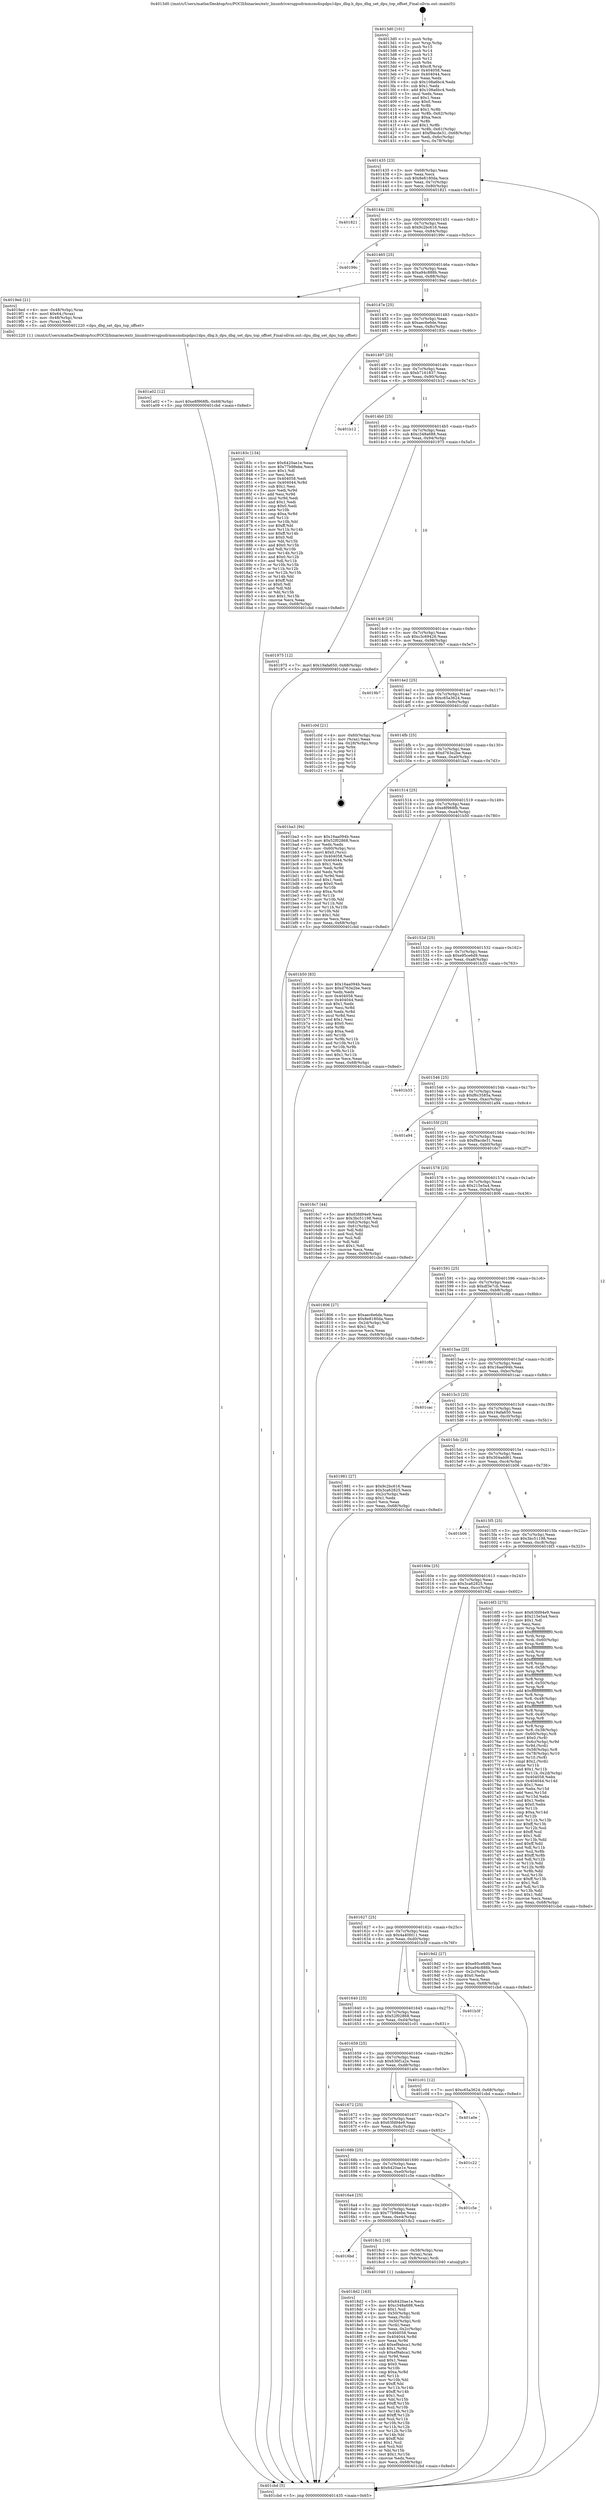 digraph "0x4013d0" {
  label = "0x4013d0 (/mnt/c/Users/mathe/Desktop/tcc/POCII/binaries/extr_linuxdriversgpudrmmsmdispdpu1dpu_dbg.h_dpu_dbg_set_dpu_top_offset_Final-ollvm.out::main(0))"
  labelloc = "t"
  node[shape=record]

  Entry [label="",width=0.3,height=0.3,shape=circle,fillcolor=black,style=filled]
  "0x401435" [label="{
     0x401435 [23]\l
     | [instrs]\l
     &nbsp;&nbsp;0x401435 \<+3\>: mov -0x68(%rbp),%eax\l
     &nbsp;&nbsp;0x401438 \<+2\>: mov %eax,%ecx\l
     &nbsp;&nbsp;0x40143a \<+6\>: sub $0x8e8180da,%ecx\l
     &nbsp;&nbsp;0x401440 \<+3\>: mov %eax,-0x7c(%rbp)\l
     &nbsp;&nbsp;0x401443 \<+3\>: mov %ecx,-0x80(%rbp)\l
     &nbsp;&nbsp;0x401446 \<+6\>: je 0000000000401821 \<main+0x451\>\l
  }"]
  "0x401821" [label="{
     0x401821\l
  }", style=dashed]
  "0x40144c" [label="{
     0x40144c [25]\l
     | [instrs]\l
     &nbsp;&nbsp;0x40144c \<+5\>: jmp 0000000000401451 \<main+0x81\>\l
     &nbsp;&nbsp;0x401451 \<+3\>: mov -0x7c(%rbp),%eax\l
     &nbsp;&nbsp;0x401454 \<+5\>: sub $0x9c2bc616,%eax\l
     &nbsp;&nbsp;0x401459 \<+6\>: mov %eax,-0x84(%rbp)\l
     &nbsp;&nbsp;0x40145f \<+6\>: je 000000000040199c \<main+0x5cc\>\l
  }"]
  Exit [label="",width=0.3,height=0.3,shape=circle,fillcolor=black,style=filled,peripheries=2]
  "0x40199c" [label="{
     0x40199c\l
  }", style=dashed]
  "0x401465" [label="{
     0x401465 [25]\l
     | [instrs]\l
     &nbsp;&nbsp;0x401465 \<+5\>: jmp 000000000040146a \<main+0x9a\>\l
     &nbsp;&nbsp;0x40146a \<+3\>: mov -0x7c(%rbp),%eax\l
     &nbsp;&nbsp;0x40146d \<+5\>: sub $0xa94c888b,%eax\l
     &nbsp;&nbsp;0x401472 \<+6\>: mov %eax,-0x88(%rbp)\l
     &nbsp;&nbsp;0x401478 \<+6\>: je 00000000004019ed \<main+0x61d\>\l
  }"]
  "0x401a02" [label="{
     0x401a02 [12]\l
     | [instrs]\l
     &nbsp;&nbsp;0x401a02 \<+7\>: movl $0xe8f968fb,-0x68(%rbp)\l
     &nbsp;&nbsp;0x401a09 \<+5\>: jmp 0000000000401cbd \<main+0x8ed\>\l
  }"]
  "0x4019ed" [label="{
     0x4019ed [21]\l
     | [instrs]\l
     &nbsp;&nbsp;0x4019ed \<+4\>: mov -0x48(%rbp),%rax\l
     &nbsp;&nbsp;0x4019f1 \<+6\>: movl $0x64,(%rax)\l
     &nbsp;&nbsp;0x4019f7 \<+4\>: mov -0x48(%rbp),%rax\l
     &nbsp;&nbsp;0x4019fb \<+2\>: mov (%rax),%edi\l
     &nbsp;&nbsp;0x4019fd \<+5\>: call 0000000000401220 \<dpu_dbg_set_dpu_top_offset\>\l
     | [calls]\l
     &nbsp;&nbsp;0x401220 \{1\} (/mnt/c/Users/mathe/Desktop/tcc/POCII/binaries/extr_linuxdriversgpudrmmsmdispdpu1dpu_dbg.h_dpu_dbg_set_dpu_top_offset_Final-ollvm.out::dpu_dbg_set_dpu_top_offset)\l
  }"]
  "0x40147e" [label="{
     0x40147e [25]\l
     | [instrs]\l
     &nbsp;&nbsp;0x40147e \<+5\>: jmp 0000000000401483 \<main+0xb3\>\l
     &nbsp;&nbsp;0x401483 \<+3\>: mov -0x7c(%rbp),%eax\l
     &nbsp;&nbsp;0x401486 \<+5\>: sub $0xaec6e6de,%eax\l
     &nbsp;&nbsp;0x40148b \<+6\>: mov %eax,-0x8c(%rbp)\l
     &nbsp;&nbsp;0x401491 \<+6\>: je 000000000040183c \<main+0x46c\>\l
  }"]
  "0x4018d2" [label="{
     0x4018d2 [163]\l
     | [instrs]\l
     &nbsp;&nbsp;0x4018d2 \<+5\>: mov $0x6420ae1e,%ecx\l
     &nbsp;&nbsp;0x4018d7 \<+5\>: mov $0xc348a688,%edx\l
     &nbsp;&nbsp;0x4018dc \<+3\>: mov $0x1,%sil\l
     &nbsp;&nbsp;0x4018df \<+4\>: mov -0x50(%rbp),%rdi\l
     &nbsp;&nbsp;0x4018e3 \<+2\>: mov %eax,(%rdi)\l
     &nbsp;&nbsp;0x4018e5 \<+4\>: mov -0x50(%rbp),%rdi\l
     &nbsp;&nbsp;0x4018e9 \<+2\>: mov (%rdi),%eax\l
     &nbsp;&nbsp;0x4018eb \<+3\>: mov %eax,-0x2c(%rbp)\l
     &nbsp;&nbsp;0x4018ee \<+7\>: mov 0x404058,%eax\l
     &nbsp;&nbsp;0x4018f5 \<+8\>: mov 0x404044,%r8d\l
     &nbsp;&nbsp;0x4018fd \<+3\>: mov %eax,%r9d\l
     &nbsp;&nbsp;0x401900 \<+7\>: add $0xef9abca1,%r9d\l
     &nbsp;&nbsp;0x401907 \<+4\>: sub $0x1,%r9d\l
     &nbsp;&nbsp;0x40190b \<+7\>: sub $0xef9abca1,%r9d\l
     &nbsp;&nbsp;0x401912 \<+4\>: imul %r9d,%eax\l
     &nbsp;&nbsp;0x401916 \<+3\>: and $0x1,%eax\l
     &nbsp;&nbsp;0x401919 \<+3\>: cmp $0x0,%eax\l
     &nbsp;&nbsp;0x40191c \<+4\>: sete %r10b\l
     &nbsp;&nbsp;0x401920 \<+4\>: cmp $0xa,%r8d\l
     &nbsp;&nbsp;0x401924 \<+4\>: setl %r11b\l
     &nbsp;&nbsp;0x401928 \<+3\>: mov %r10b,%bl\l
     &nbsp;&nbsp;0x40192b \<+3\>: xor $0xff,%bl\l
     &nbsp;&nbsp;0x40192e \<+3\>: mov %r11b,%r14b\l
     &nbsp;&nbsp;0x401931 \<+4\>: xor $0xff,%r14b\l
     &nbsp;&nbsp;0x401935 \<+4\>: xor $0x1,%sil\l
     &nbsp;&nbsp;0x401939 \<+3\>: mov %bl,%r15b\l
     &nbsp;&nbsp;0x40193c \<+4\>: and $0xff,%r15b\l
     &nbsp;&nbsp;0x401940 \<+3\>: and %sil,%r10b\l
     &nbsp;&nbsp;0x401943 \<+3\>: mov %r14b,%r12b\l
     &nbsp;&nbsp;0x401946 \<+4\>: and $0xff,%r12b\l
     &nbsp;&nbsp;0x40194a \<+3\>: and %sil,%r11b\l
     &nbsp;&nbsp;0x40194d \<+3\>: or %r10b,%r15b\l
     &nbsp;&nbsp;0x401950 \<+3\>: or %r11b,%r12b\l
     &nbsp;&nbsp;0x401953 \<+3\>: xor %r12b,%r15b\l
     &nbsp;&nbsp;0x401956 \<+3\>: or %r14b,%bl\l
     &nbsp;&nbsp;0x401959 \<+3\>: xor $0xff,%bl\l
     &nbsp;&nbsp;0x40195c \<+4\>: or $0x1,%sil\l
     &nbsp;&nbsp;0x401960 \<+3\>: and %sil,%bl\l
     &nbsp;&nbsp;0x401963 \<+3\>: or %bl,%r15b\l
     &nbsp;&nbsp;0x401966 \<+4\>: test $0x1,%r15b\l
     &nbsp;&nbsp;0x40196a \<+3\>: cmovne %edx,%ecx\l
     &nbsp;&nbsp;0x40196d \<+3\>: mov %ecx,-0x68(%rbp)\l
     &nbsp;&nbsp;0x401970 \<+5\>: jmp 0000000000401cbd \<main+0x8ed\>\l
  }"]
  "0x40183c" [label="{
     0x40183c [134]\l
     | [instrs]\l
     &nbsp;&nbsp;0x40183c \<+5\>: mov $0x6420ae1e,%eax\l
     &nbsp;&nbsp;0x401841 \<+5\>: mov $0x77b98ebe,%ecx\l
     &nbsp;&nbsp;0x401846 \<+2\>: mov $0x1,%dl\l
     &nbsp;&nbsp;0x401848 \<+2\>: xor %esi,%esi\l
     &nbsp;&nbsp;0x40184a \<+7\>: mov 0x404058,%edi\l
     &nbsp;&nbsp;0x401851 \<+8\>: mov 0x404044,%r8d\l
     &nbsp;&nbsp;0x401859 \<+3\>: sub $0x1,%esi\l
     &nbsp;&nbsp;0x40185c \<+3\>: mov %edi,%r9d\l
     &nbsp;&nbsp;0x40185f \<+3\>: add %esi,%r9d\l
     &nbsp;&nbsp;0x401862 \<+4\>: imul %r9d,%edi\l
     &nbsp;&nbsp;0x401866 \<+3\>: and $0x1,%edi\l
     &nbsp;&nbsp;0x401869 \<+3\>: cmp $0x0,%edi\l
     &nbsp;&nbsp;0x40186c \<+4\>: sete %r10b\l
     &nbsp;&nbsp;0x401870 \<+4\>: cmp $0xa,%r8d\l
     &nbsp;&nbsp;0x401874 \<+4\>: setl %r11b\l
     &nbsp;&nbsp;0x401878 \<+3\>: mov %r10b,%bl\l
     &nbsp;&nbsp;0x40187b \<+3\>: xor $0xff,%bl\l
     &nbsp;&nbsp;0x40187e \<+3\>: mov %r11b,%r14b\l
     &nbsp;&nbsp;0x401881 \<+4\>: xor $0xff,%r14b\l
     &nbsp;&nbsp;0x401885 \<+3\>: xor $0x0,%dl\l
     &nbsp;&nbsp;0x401888 \<+3\>: mov %bl,%r15b\l
     &nbsp;&nbsp;0x40188b \<+4\>: and $0x0,%r15b\l
     &nbsp;&nbsp;0x40188f \<+3\>: and %dl,%r10b\l
     &nbsp;&nbsp;0x401892 \<+3\>: mov %r14b,%r12b\l
     &nbsp;&nbsp;0x401895 \<+4\>: and $0x0,%r12b\l
     &nbsp;&nbsp;0x401899 \<+3\>: and %dl,%r11b\l
     &nbsp;&nbsp;0x40189c \<+3\>: or %r10b,%r15b\l
     &nbsp;&nbsp;0x40189f \<+3\>: or %r11b,%r12b\l
     &nbsp;&nbsp;0x4018a2 \<+3\>: xor %r12b,%r15b\l
     &nbsp;&nbsp;0x4018a5 \<+3\>: or %r14b,%bl\l
     &nbsp;&nbsp;0x4018a8 \<+3\>: xor $0xff,%bl\l
     &nbsp;&nbsp;0x4018ab \<+3\>: or $0x0,%dl\l
     &nbsp;&nbsp;0x4018ae \<+2\>: and %dl,%bl\l
     &nbsp;&nbsp;0x4018b0 \<+3\>: or %bl,%r15b\l
     &nbsp;&nbsp;0x4018b3 \<+4\>: test $0x1,%r15b\l
     &nbsp;&nbsp;0x4018b7 \<+3\>: cmovne %ecx,%eax\l
     &nbsp;&nbsp;0x4018ba \<+3\>: mov %eax,-0x68(%rbp)\l
     &nbsp;&nbsp;0x4018bd \<+5\>: jmp 0000000000401cbd \<main+0x8ed\>\l
  }"]
  "0x401497" [label="{
     0x401497 [25]\l
     | [instrs]\l
     &nbsp;&nbsp;0x401497 \<+5\>: jmp 000000000040149c \<main+0xcc\>\l
     &nbsp;&nbsp;0x40149c \<+3\>: mov -0x7c(%rbp),%eax\l
     &nbsp;&nbsp;0x40149f \<+5\>: sub $0xb7161837,%eax\l
     &nbsp;&nbsp;0x4014a4 \<+6\>: mov %eax,-0x90(%rbp)\l
     &nbsp;&nbsp;0x4014aa \<+6\>: je 0000000000401b12 \<main+0x742\>\l
  }"]
  "0x4016bd" [label="{
     0x4016bd\l
  }", style=dashed]
  "0x401b12" [label="{
     0x401b12\l
  }", style=dashed]
  "0x4014b0" [label="{
     0x4014b0 [25]\l
     | [instrs]\l
     &nbsp;&nbsp;0x4014b0 \<+5\>: jmp 00000000004014b5 \<main+0xe5\>\l
     &nbsp;&nbsp;0x4014b5 \<+3\>: mov -0x7c(%rbp),%eax\l
     &nbsp;&nbsp;0x4014b8 \<+5\>: sub $0xc348a688,%eax\l
     &nbsp;&nbsp;0x4014bd \<+6\>: mov %eax,-0x94(%rbp)\l
     &nbsp;&nbsp;0x4014c3 \<+6\>: je 0000000000401975 \<main+0x5a5\>\l
  }"]
  "0x4018c2" [label="{
     0x4018c2 [16]\l
     | [instrs]\l
     &nbsp;&nbsp;0x4018c2 \<+4\>: mov -0x58(%rbp),%rax\l
     &nbsp;&nbsp;0x4018c6 \<+3\>: mov (%rax),%rax\l
     &nbsp;&nbsp;0x4018c9 \<+4\>: mov 0x8(%rax),%rdi\l
     &nbsp;&nbsp;0x4018cd \<+5\>: call 0000000000401040 \<atoi@plt\>\l
     | [calls]\l
     &nbsp;&nbsp;0x401040 \{1\} (unknown)\l
  }"]
  "0x401975" [label="{
     0x401975 [12]\l
     | [instrs]\l
     &nbsp;&nbsp;0x401975 \<+7\>: movl $0x19afa650,-0x68(%rbp)\l
     &nbsp;&nbsp;0x40197c \<+5\>: jmp 0000000000401cbd \<main+0x8ed\>\l
  }"]
  "0x4014c9" [label="{
     0x4014c9 [25]\l
     | [instrs]\l
     &nbsp;&nbsp;0x4014c9 \<+5\>: jmp 00000000004014ce \<main+0xfe\>\l
     &nbsp;&nbsp;0x4014ce \<+3\>: mov -0x7c(%rbp),%eax\l
     &nbsp;&nbsp;0x4014d1 \<+5\>: sub $0xc3c69426,%eax\l
     &nbsp;&nbsp;0x4014d6 \<+6\>: mov %eax,-0x98(%rbp)\l
     &nbsp;&nbsp;0x4014dc \<+6\>: je 00000000004019b7 \<main+0x5e7\>\l
  }"]
  "0x4016a4" [label="{
     0x4016a4 [25]\l
     | [instrs]\l
     &nbsp;&nbsp;0x4016a4 \<+5\>: jmp 00000000004016a9 \<main+0x2d9\>\l
     &nbsp;&nbsp;0x4016a9 \<+3\>: mov -0x7c(%rbp),%eax\l
     &nbsp;&nbsp;0x4016ac \<+5\>: sub $0x77b98ebe,%eax\l
     &nbsp;&nbsp;0x4016b1 \<+6\>: mov %eax,-0xe4(%rbp)\l
     &nbsp;&nbsp;0x4016b7 \<+6\>: je 00000000004018c2 \<main+0x4f2\>\l
  }"]
  "0x4019b7" [label="{
     0x4019b7\l
  }", style=dashed]
  "0x4014e2" [label="{
     0x4014e2 [25]\l
     | [instrs]\l
     &nbsp;&nbsp;0x4014e2 \<+5\>: jmp 00000000004014e7 \<main+0x117\>\l
     &nbsp;&nbsp;0x4014e7 \<+3\>: mov -0x7c(%rbp),%eax\l
     &nbsp;&nbsp;0x4014ea \<+5\>: sub $0xc65a3624,%eax\l
     &nbsp;&nbsp;0x4014ef \<+6\>: mov %eax,-0x9c(%rbp)\l
     &nbsp;&nbsp;0x4014f5 \<+6\>: je 0000000000401c0d \<main+0x83d\>\l
  }"]
  "0x401c5e" [label="{
     0x401c5e\l
  }", style=dashed]
  "0x401c0d" [label="{
     0x401c0d [21]\l
     | [instrs]\l
     &nbsp;&nbsp;0x401c0d \<+4\>: mov -0x60(%rbp),%rax\l
     &nbsp;&nbsp;0x401c11 \<+2\>: mov (%rax),%eax\l
     &nbsp;&nbsp;0x401c13 \<+4\>: lea -0x28(%rbp),%rsp\l
     &nbsp;&nbsp;0x401c17 \<+1\>: pop %rbx\l
     &nbsp;&nbsp;0x401c18 \<+2\>: pop %r12\l
     &nbsp;&nbsp;0x401c1a \<+2\>: pop %r13\l
     &nbsp;&nbsp;0x401c1c \<+2\>: pop %r14\l
     &nbsp;&nbsp;0x401c1e \<+2\>: pop %r15\l
     &nbsp;&nbsp;0x401c20 \<+1\>: pop %rbp\l
     &nbsp;&nbsp;0x401c21 \<+1\>: ret\l
  }"]
  "0x4014fb" [label="{
     0x4014fb [25]\l
     | [instrs]\l
     &nbsp;&nbsp;0x4014fb \<+5\>: jmp 0000000000401500 \<main+0x130\>\l
     &nbsp;&nbsp;0x401500 \<+3\>: mov -0x7c(%rbp),%eax\l
     &nbsp;&nbsp;0x401503 \<+5\>: sub $0xd763e2be,%eax\l
     &nbsp;&nbsp;0x401508 \<+6\>: mov %eax,-0xa0(%rbp)\l
     &nbsp;&nbsp;0x40150e \<+6\>: je 0000000000401ba3 \<main+0x7d3\>\l
  }"]
  "0x40168b" [label="{
     0x40168b [25]\l
     | [instrs]\l
     &nbsp;&nbsp;0x40168b \<+5\>: jmp 0000000000401690 \<main+0x2c0\>\l
     &nbsp;&nbsp;0x401690 \<+3\>: mov -0x7c(%rbp),%eax\l
     &nbsp;&nbsp;0x401693 \<+5\>: sub $0x6420ae1e,%eax\l
     &nbsp;&nbsp;0x401698 \<+6\>: mov %eax,-0xe0(%rbp)\l
     &nbsp;&nbsp;0x40169e \<+6\>: je 0000000000401c5e \<main+0x88e\>\l
  }"]
  "0x401ba3" [label="{
     0x401ba3 [94]\l
     | [instrs]\l
     &nbsp;&nbsp;0x401ba3 \<+5\>: mov $0x16aa094b,%eax\l
     &nbsp;&nbsp;0x401ba8 \<+5\>: mov $0x52f02868,%ecx\l
     &nbsp;&nbsp;0x401bad \<+2\>: xor %edx,%edx\l
     &nbsp;&nbsp;0x401baf \<+4\>: mov -0x60(%rbp),%rsi\l
     &nbsp;&nbsp;0x401bb3 \<+6\>: movl $0x0,(%rsi)\l
     &nbsp;&nbsp;0x401bb9 \<+7\>: mov 0x404058,%edi\l
     &nbsp;&nbsp;0x401bc0 \<+8\>: mov 0x404044,%r8d\l
     &nbsp;&nbsp;0x401bc8 \<+3\>: sub $0x1,%edx\l
     &nbsp;&nbsp;0x401bcb \<+3\>: mov %edi,%r9d\l
     &nbsp;&nbsp;0x401bce \<+3\>: add %edx,%r9d\l
     &nbsp;&nbsp;0x401bd1 \<+4\>: imul %r9d,%edi\l
     &nbsp;&nbsp;0x401bd5 \<+3\>: and $0x1,%edi\l
     &nbsp;&nbsp;0x401bd8 \<+3\>: cmp $0x0,%edi\l
     &nbsp;&nbsp;0x401bdb \<+4\>: sete %r10b\l
     &nbsp;&nbsp;0x401bdf \<+4\>: cmp $0xa,%r8d\l
     &nbsp;&nbsp;0x401be3 \<+4\>: setl %r11b\l
     &nbsp;&nbsp;0x401be7 \<+3\>: mov %r10b,%bl\l
     &nbsp;&nbsp;0x401bea \<+3\>: and %r11b,%bl\l
     &nbsp;&nbsp;0x401bed \<+3\>: xor %r11b,%r10b\l
     &nbsp;&nbsp;0x401bf0 \<+3\>: or %r10b,%bl\l
     &nbsp;&nbsp;0x401bf3 \<+3\>: test $0x1,%bl\l
     &nbsp;&nbsp;0x401bf6 \<+3\>: cmovne %ecx,%eax\l
     &nbsp;&nbsp;0x401bf9 \<+3\>: mov %eax,-0x68(%rbp)\l
     &nbsp;&nbsp;0x401bfc \<+5\>: jmp 0000000000401cbd \<main+0x8ed\>\l
  }"]
  "0x401514" [label="{
     0x401514 [25]\l
     | [instrs]\l
     &nbsp;&nbsp;0x401514 \<+5\>: jmp 0000000000401519 \<main+0x149\>\l
     &nbsp;&nbsp;0x401519 \<+3\>: mov -0x7c(%rbp),%eax\l
     &nbsp;&nbsp;0x40151c \<+5\>: sub $0xe8f968fb,%eax\l
     &nbsp;&nbsp;0x401521 \<+6\>: mov %eax,-0xa4(%rbp)\l
     &nbsp;&nbsp;0x401527 \<+6\>: je 0000000000401b50 \<main+0x780\>\l
  }"]
  "0x401c22" [label="{
     0x401c22\l
  }", style=dashed]
  "0x401b50" [label="{
     0x401b50 [83]\l
     | [instrs]\l
     &nbsp;&nbsp;0x401b50 \<+5\>: mov $0x16aa094b,%eax\l
     &nbsp;&nbsp;0x401b55 \<+5\>: mov $0xd763e2be,%ecx\l
     &nbsp;&nbsp;0x401b5a \<+2\>: xor %edx,%edx\l
     &nbsp;&nbsp;0x401b5c \<+7\>: mov 0x404058,%esi\l
     &nbsp;&nbsp;0x401b63 \<+7\>: mov 0x404044,%edi\l
     &nbsp;&nbsp;0x401b6a \<+3\>: sub $0x1,%edx\l
     &nbsp;&nbsp;0x401b6d \<+3\>: mov %esi,%r8d\l
     &nbsp;&nbsp;0x401b70 \<+3\>: add %edx,%r8d\l
     &nbsp;&nbsp;0x401b73 \<+4\>: imul %r8d,%esi\l
     &nbsp;&nbsp;0x401b77 \<+3\>: and $0x1,%esi\l
     &nbsp;&nbsp;0x401b7a \<+3\>: cmp $0x0,%esi\l
     &nbsp;&nbsp;0x401b7d \<+4\>: sete %r9b\l
     &nbsp;&nbsp;0x401b81 \<+3\>: cmp $0xa,%edi\l
     &nbsp;&nbsp;0x401b84 \<+4\>: setl %r10b\l
     &nbsp;&nbsp;0x401b88 \<+3\>: mov %r9b,%r11b\l
     &nbsp;&nbsp;0x401b8b \<+3\>: and %r10b,%r11b\l
     &nbsp;&nbsp;0x401b8e \<+3\>: xor %r10b,%r9b\l
     &nbsp;&nbsp;0x401b91 \<+3\>: or %r9b,%r11b\l
     &nbsp;&nbsp;0x401b94 \<+4\>: test $0x1,%r11b\l
     &nbsp;&nbsp;0x401b98 \<+3\>: cmovne %ecx,%eax\l
     &nbsp;&nbsp;0x401b9b \<+3\>: mov %eax,-0x68(%rbp)\l
     &nbsp;&nbsp;0x401b9e \<+5\>: jmp 0000000000401cbd \<main+0x8ed\>\l
  }"]
  "0x40152d" [label="{
     0x40152d [25]\l
     | [instrs]\l
     &nbsp;&nbsp;0x40152d \<+5\>: jmp 0000000000401532 \<main+0x162\>\l
     &nbsp;&nbsp;0x401532 \<+3\>: mov -0x7c(%rbp),%eax\l
     &nbsp;&nbsp;0x401535 \<+5\>: sub $0xe95ce6d9,%eax\l
     &nbsp;&nbsp;0x40153a \<+6\>: mov %eax,-0xa8(%rbp)\l
     &nbsp;&nbsp;0x401540 \<+6\>: je 0000000000401b33 \<main+0x763\>\l
  }"]
  "0x401672" [label="{
     0x401672 [25]\l
     | [instrs]\l
     &nbsp;&nbsp;0x401672 \<+5\>: jmp 0000000000401677 \<main+0x2a7\>\l
     &nbsp;&nbsp;0x401677 \<+3\>: mov -0x7c(%rbp),%eax\l
     &nbsp;&nbsp;0x40167a \<+5\>: sub $0x63fd94e9,%eax\l
     &nbsp;&nbsp;0x40167f \<+6\>: mov %eax,-0xdc(%rbp)\l
     &nbsp;&nbsp;0x401685 \<+6\>: je 0000000000401c22 \<main+0x852\>\l
  }"]
  "0x401b33" [label="{
     0x401b33\l
  }", style=dashed]
  "0x401546" [label="{
     0x401546 [25]\l
     | [instrs]\l
     &nbsp;&nbsp;0x401546 \<+5\>: jmp 000000000040154b \<main+0x17b\>\l
     &nbsp;&nbsp;0x40154b \<+3\>: mov -0x7c(%rbp),%eax\l
     &nbsp;&nbsp;0x40154e \<+5\>: sub $0xf6c3585a,%eax\l
     &nbsp;&nbsp;0x401553 \<+6\>: mov %eax,-0xac(%rbp)\l
     &nbsp;&nbsp;0x401559 \<+6\>: je 0000000000401a94 \<main+0x6c4\>\l
  }"]
  "0x401a0e" [label="{
     0x401a0e\l
  }", style=dashed]
  "0x401a94" [label="{
     0x401a94\l
  }", style=dashed]
  "0x40155f" [label="{
     0x40155f [25]\l
     | [instrs]\l
     &nbsp;&nbsp;0x40155f \<+5\>: jmp 0000000000401564 \<main+0x194\>\l
     &nbsp;&nbsp;0x401564 \<+3\>: mov -0x7c(%rbp),%eax\l
     &nbsp;&nbsp;0x401567 \<+5\>: sub $0xf9acde31,%eax\l
     &nbsp;&nbsp;0x40156c \<+6\>: mov %eax,-0xb0(%rbp)\l
     &nbsp;&nbsp;0x401572 \<+6\>: je 00000000004016c7 \<main+0x2f7\>\l
  }"]
  "0x401659" [label="{
     0x401659 [25]\l
     | [instrs]\l
     &nbsp;&nbsp;0x401659 \<+5\>: jmp 000000000040165e \<main+0x28e\>\l
     &nbsp;&nbsp;0x40165e \<+3\>: mov -0x7c(%rbp),%eax\l
     &nbsp;&nbsp;0x401661 \<+5\>: sub $0x636f1a2e,%eax\l
     &nbsp;&nbsp;0x401666 \<+6\>: mov %eax,-0xd8(%rbp)\l
     &nbsp;&nbsp;0x40166c \<+6\>: je 0000000000401a0e \<main+0x63e\>\l
  }"]
  "0x4016c7" [label="{
     0x4016c7 [44]\l
     | [instrs]\l
     &nbsp;&nbsp;0x4016c7 \<+5\>: mov $0x63fd94e9,%eax\l
     &nbsp;&nbsp;0x4016cc \<+5\>: mov $0x3bc51198,%ecx\l
     &nbsp;&nbsp;0x4016d1 \<+3\>: mov -0x62(%rbp),%dl\l
     &nbsp;&nbsp;0x4016d4 \<+4\>: mov -0x61(%rbp),%sil\l
     &nbsp;&nbsp;0x4016d8 \<+3\>: mov %dl,%dil\l
     &nbsp;&nbsp;0x4016db \<+3\>: and %sil,%dil\l
     &nbsp;&nbsp;0x4016de \<+3\>: xor %sil,%dl\l
     &nbsp;&nbsp;0x4016e1 \<+3\>: or %dl,%dil\l
     &nbsp;&nbsp;0x4016e4 \<+4\>: test $0x1,%dil\l
     &nbsp;&nbsp;0x4016e8 \<+3\>: cmovne %ecx,%eax\l
     &nbsp;&nbsp;0x4016eb \<+3\>: mov %eax,-0x68(%rbp)\l
     &nbsp;&nbsp;0x4016ee \<+5\>: jmp 0000000000401cbd \<main+0x8ed\>\l
  }"]
  "0x401578" [label="{
     0x401578 [25]\l
     | [instrs]\l
     &nbsp;&nbsp;0x401578 \<+5\>: jmp 000000000040157d \<main+0x1ad\>\l
     &nbsp;&nbsp;0x40157d \<+3\>: mov -0x7c(%rbp),%eax\l
     &nbsp;&nbsp;0x401580 \<+5\>: sub $0x215e5a4,%eax\l
     &nbsp;&nbsp;0x401585 \<+6\>: mov %eax,-0xb4(%rbp)\l
     &nbsp;&nbsp;0x40158b \<+6\>: je 0000000000401806 \<main+0x436\>\l
  }"]
  "0x401cbd" [label="{
     0x401cbd [5]\l
     | [instrs]\l
     &nbsp;&nbsp;0x401cbd \<+5\>: jmp 0000000000401435 \<main+0x65\>\l
  }"]
  "0x4013d0" [label="{
     0x4013d0 [101]\l
     | [instrs]\l
     &nbsp;&nbsp;0x4013d0 \<+1\>: push %rbp\l
     &nbsp;&nbsp;0x4013d1 \<+3\>: mov %rsp,%rbp\l
     &nbsp;&nbsp;0x4013d4 \<+2\>: push %r15\l
     &nbsp;&nbsp;0x4013d6 \<+2\>: push %r14\l
     &nbsp;&nbsp;0x4013d8 \<+2\>: push %r13\l
     &nbsp;&nbsp;0x4013da \<+2\>: push %r12\l
     &nbsp;&nbsp;0x4013dc \<+1\>: push %rbx\l
     &nbsp;&nbsp;0x4013dd \<+7\>: sub $0xc8,%rsp\l
     &nbsp;&nbsp;0x4013e4 \<+7\>: mov 0x404058,%eax\l
     &nbsp;&nbsp;0x4013eb \<+7\>: mov 0x404044,%ecx\l
     &nbsp;&nbsp;0x4013f2 \<+2\>: mov %eax,%edx\l
     &nbsp;&nbsp;0x4013f4 \<+6\>: sub $0x108a6bc4,%edx\l
     &nbsp;&nbsp;0x4013fa \<+3\>: sub $0x1,%edx\l
     &nbsp;&nbsp;0x4013fd \<+6\>: add $0x108a6bc4,%edx\l
     &nbsp;&nbsp;0x401403 \<+3\>: imul %edx,%eax\l
     &nbsp;&nbsp;0x401406 \<+3\>: and $0x1,%eax\l
     &nbsp;&nbsp;0x401409 \<+3\>: cmp $0x0,%eax\l
     &nbsp;&nbsp;0x40140c \<+4\>: sete %r8b\l
     &nbsp;&nbsp;0x401410 \<+4\>: and $0x1,%r8b\l
     &nbsp;&nbsp;0x401414 \<+4\>: mov %r8b,-0x62(%rbp)\l
     &nbsp;&nbsp;0x401418 \<+3\>: cmp $0xa,%ecx\l
     &nbsp;&nbsp;0x40141b \<+4\>: setl %r8b\l
     &nbsp;&nbsp;0x40141f \<+4\>: and $0x1,%r8b\l
     &nbsp;&nbsp;0x401423 \<+4\>: mov %r8b,-0x61(%rbp)\l
     &nbsp;&nbsp;0x401427 \<+7\>: movl $0xf9acde31,-0x68(%rbp)\l
     &nbsp;&nbsp;0x40142e \<+3\>: mov %edi,-0x6c(%rbp)\l
     &nbsp;&nbsp;0x401431 \<+4\>: mov %rsi,-0x78(%rbp)\l
  }"]
  "0x401c01" [label="{
     0x401c01 [12]\l
     | [instrs]\l
     &nbsp;&nbsp;0x401c01 \<+7\>: movl $0xc65a3624,-0x68(%rbp)\l
     &nbsp;&nbsp;0x401c08 \<+5\>: jmp 0000000000401cbd \<main+0x8ed\>\l
  }"]
  "0x401806" [label="{
     0x401806 [27]\l
     | [instrs]\l
     &nbsp;&nbsp;0x401806 \<+5\>: mov $0xaec6e6de,%eax\l
     &nbsp;&nbsp;0x40180b \<+5\>: mov $0x8e8180da,%ecx\l
     &nbsp;&nbsp;0x401810 \<+3\>: mov -0x2d(%rbp),%dl\l
     &nbsp;&nbsp;0x401813 \<+3\>: test $0x1,%dl\l
     &nbsp;&nbsp;0x401816 \<+3\>: cmovne %ecx,%eax\l
     &nbsp;&nbsp;0x401819 \<+3\>: mov %eax,-0x68(%rbp)\l
     &nbsp;&nbsp;0x40181c \<+5\>: jmp 0000000000401cbd \<main+0x8ed\>\l
  }"]
  "0x401591" [label="{
     0x401591 [25]\l
     | [instrs]\l
     &nbsp;&nbsp;0x401591 \<+5\>: jmp 0000000000401596 \<main+0x1c6\>\l
     &nbsp;&nbsp;0x401596 \<+3\>: mov -0x7c(%rbp),%eax\l
     &nbsp;&nbsp;0x401599 \<+5\>: sub $0xdf3e7cb,%eax\l
     &nbsp;&nbsp;0x40159e \<+6\>: mov %eax,-0xb8(%rbp)\l
     &nbsp;&nbsp;0x4015a4 \<+6\>: je 0000000000401c8b \<main+0x8bb\>\l
  }"]
  "0x401640" [label="{
     0x401640 [25]\l
     | [instrs]\l
     &nbsp;&nbsp;0x401640 \<+5\>: jmp 0000000000401645 \<main+0x275\>\l
     &nbsp;&nbsp;0x401645 \<+3\>: mov -0x7c(%rbp),%eax\l
     &nbsp;&nbsp;0x401648 \<+5\>: sub $0x52f02868,%eax\l
     &nbsp;&nbsp;0x40164d \<+6\>: mov %eax,-0xd4(%rbp)\l
     &nbsp;&nbsp;0x401653 \<+6\>: je 0000000000401c01 \<main+0x831\>\l
  }"]
  "0x401c8b" [label="{
     0x401c8b\l
  }", style=dashed]
  "0x4015aa" [label="{
     0x4015aa [25]\l
     | [instrs]\l
     &nbsp;&nbsp;0x4015aa \<+5\>: jmp 00000000004015af \<main+0x1df\>\l
     &nbsp;&nbsp;0x4015af \<+3\>: mov -0x7c(%rbp),%eax\l
     &nbsp;&nbsp;0x4015b2 \<+5\>: sub $0x16aa094b,%eax\l
     &nbsp;&nbsp;0x4015b7 \<+6\>: mov %eax,-0xbc(%rbp)\l
     &nbsp;&nbsp;0x4015bd \<+6\>: je 0000000000401cac \<main+0x8dc\>\l
  }"]
  "0x401b3f" [label="{
     0x401b3f\l
  }", style=dashed]
  "0x401cac" [label="{
     0x401cac\l
  }", style=dashed]
  "0x4015c3" [label="{
     0x4015c3 [25]\l
     | [instrs]\l
     &nbsp;&nbsp;0x4015c3 \<+5\>: jmp 00000000004015c8 \<main+0x1f8\>\l
     &nbsp;&nbsp;0x4015c8 \<+3\>: mov -0x7c(%rbp),%eax\l
     &nbsp;&nbsp;0x4015cb \<+5\>: sub $0x19afa650,%eax\l
     &nbsp;&nbsp;0x4015d0 \<+6\>: mov %eax,-0xc0(%rbp)\l
     &nbsp;&nbsp;0x4015d6 \<+6\>: je 0000000000401981 \<main+0x5b1\>\l
  }"]
  "0x401627" [label="{
     0x401627 [25]\l
     | [instrs]\l
     &nbsp;&nbsp;0x401627 \<+5\>: jmp 000000000040162c \<main+0x25c\>\l
     &nbsp;&nbsp;0x40162c \<+3\>: mov -0x7c(%rbp),%eax\l
     &nbsp;&nbsp;0x40162f \<+5\>: sub $0x4a40fd11,%eax\l
     &nbsp;&nbsp;0x401634 \<+6\>: mov %eax,-0xd0(%rbp)\l
     &nbsp;&nbsp;0x40163a \<+6\>: je 0000000000401b3f \<main+0x76f\>\l
  }"]
  "0x401981" [label="{
     0x401981 [27]\l
     | [instrs]\l
     &nbsp;&nbsp;0x401981 \<+5\>: mov $0x9c2bc616,%eax\l
     &nbsp;&nbsp;0x401986 \<+5\>: mov $0x3ca62825,%ecx\l
     &nbsp;&nbsp;0x40198b \<+3\>: mov -0x2c(%rbp),%edx\l
     &nbsp;&nbsp;0x40198e \<+3\>: cmp $0x1,%edx\l
     &nbsp;&nbsp;0x401991 \<+3\>: cmovl %ecx,%eax\l
     &nbsp;&nbsp;0x401994 \<+3\>: mov %eax,-0x68(%rbp)\l
     &nbsp;&nbsp;0x401997 \<+5\>: jmp 0000000000401cbd \<main+0x8ed\>\l
  }"]
  "0x4015dc" [label="{
     0x4015dc [25]\l
     | [instrs]\l
     &nbsp;&nbsp;0x4015dc \<+5\>: jmp 00000000004015e1 \<main+0x211\>\l
     &nbsp;&nbsp;0x4015e1 \<+3\>: mov -0x7c(%rbp),%eax\l
     &nbsp;&nbsp;0x4015e4 \<+5\>: sub $0x304add61,%eax\l
     &nbsp;&nbsp;0x4015e9 \<+6\>: mov %eax,-0xc4(%rbp)\l
     &nbsp;&nbsp;0x4015ef \<+6\>: je 0000000000401b06 \<main+0x736\>\l
  }"]
  "0x4019d2" [label="{
     0x4019d2 [27]\l
     | [instrs]\l
     &nbsp;&nbsp;0x4019d2 \<+5\>: mov $0xe95ce6d9,%eax\l
     &nbsp;&nbsp;0x4019d7 \<+5\>: mov $0xa94c888b,%ecx\l
     &nbsp;&nbsp;0x4019dc \<+3\>: mov -0x2c(%rbp),%edx\l
     &nbsp;&nbsp;0x4019df \<+3\>: cmp $0x0,%edx\l
     &nbsp;&nbsp;0x4019e2 \<+3\>: cmove %ecx,%eax\l
     &nbsp;&nbsp;0x4019e5 \<+3\>: mov %eax,-0x68(%rbp)\l
     &nbsp;&nbsp;0x4019e8 \<+5\>: jmp 0000000000401cbd \<main+0x8ed\>\l
  }"]
  "0x401b06" [label="{
     0x401b06\l
  }", style=dashed]
  "0x4015f5" [label="{
     0x4015f5 [25]\l
     | [instrs]\l
     &nbsp;&nbsp;0x4015f5 \<+5\>: jmp 00000000004015fa \<main+0x22a\>\l
     &nbsp;&nbsp;0x4015fa \<+3\>: mov -0x7c(%rbp),%eax\l
     &nbsp;&nbsp;0x4015fd \<+5\>: sub $0x3bc51198,%eax\l
     &nbsp;&nbsp;0x401602 \<+6\>: mov %eax,-0xc8(%rbp)\l
     &nbsp;&nbsp;0x401608 \<+6\>: je 00000000004016f3 \<main+0x323\>\l
  }"]
  "0x40160e" [label="{
     0x40160e [25]\l
     | [instrs]\l
     &nbsp;&nbsp;0x40160e \<+5\>: jmp 0000000000401613 \<main+0x243\>\l
     &nbsp;&nbsp;0x401613 \<+3\>: mov -0x7c(%rbp),%eax\l
     &nbsp;&nbsp;0x401616 \<+5\>: sub $0x3ca62825,%eax\l
     &nbsp;&nbsp;0x40161b \<+6\>: mov %eax,-0xcc(%rbp)\l
     &nbsp;&nbsp;0x401621 \<+6\>: je 00000000004019d2 \<main+0x602\>\l
  }"]
  "0x4016f3" [label="{
     0x4016f3 [275]\l
     | [instrs]\l
     &nbsp;&nbsp;0x4016f3 \<+5\>: mov $0x63fd94e9,%eax\l
     &nbsp;&nbsp;0x4016f8 \<+5\>: mov $0x215e5a4,%ecx\l
     &nbsp;&nbsp;0x4016fd \<+2\>: mov $0x1,%dl\l
     &nbsp;&nbsp;0x4016ff \<+2\>: xor %esi,%esi\l
     &nbsp;&nbsp;0x401701 \<+3\>: mov %rsp,%rdi\l
     &nbsp;&nbsp;0x401704 \<+4\>: add $0xfffffffffffffff0,%rdi\l
     &nbsp;&nbsp;0x401708 \<+3\>: mov %rdi,%rsp\l
     &nbsp;&nbsp;0x40170b \<+4\>: mov %rdi,-0x60(%rbp)\l
     &nbsp;&nbsp;0x40170f \<+3\>: mov %rsp,%rdi\l
     &nbsp;&nbsp;0x401712 \<+4\>: add $0xfffffffffffffff0,%rdi\l
     &nbsp;&nbsp;0x401716 \<+3\>: mov %rdi,%rsp\l
     &nbsp;&nbsp;0x401719 \<+3\>: mov %rsp,%r8\l
     &nbsp;&nbsp;0x40171c \<+4\>: add $0xfffffffffffffff0,%r8\l
     &nbsp;&nbsp;0x401720 \<+3\>: mov %r8,%rsp\l
     &nbsp;&nbsp;0x401723 \<+4\>: mov %r8,-0x58(%rbp)\l
     &nbsp;&nbsp;0x401727 \<+3\>: mov %rsp,%r8\l
     &nbsp;&nbsp;0x40172a \<+4\>: add $0xfffffffffffffff0,%r8\l
     &nbsp;&nbsp;0x40172e \<+3\>: mov %r8,%rsp\l
     &nbsp;&nbsp;0x401731 \<+4\>: mov %r8,-0x50(%rbp)\l
     &nbsp;&nbsp;0x401735 \<+3\>: mov %rsp,%r8\l
     &nbsp;&nbsp;0x401738 \<+4\>: add $0xfffffffffffffff0,%r8\l
     &nbsp;&nbsp;0x40173c \<+3\>: mov %r8,%rsp\l
     &nbsp;&nbsp;0x40173f \<+4\>: mov %r8,-0x48(%rbp)\l
     &nbsp;&nbsp;0x401743 \<+3\>: mov %rsp,%r8\l
     &nbsp;&nbsp;0x401746 \<+4\>: add $0xfffffffffffffff0,%r8\l
     &nbsp;&nbsp;0x40174a \<+3\>: mov %r8,%rsp\l
     &nbsp;&nbsp;0x40174d \<+4\>: mov %r8,-0x40(%rbp)\l
     &nbsp;&nbsp;0x401751 \<+3\>: mov %rsp,%r8\l
     &nbsp;&nbsp;0x401754 \<+4\>: add $0xfffffffffffffff0,%r8\l
     &nbsp;&nbsp;0x401758 \<+3\>: mov %r8,%rsp\l
     &nbsp;&nbsp;0x40175b \<+4\>: mov %r8,-0x38(%rbp)\l
     &nbsp;&nbsp;0x40175f \<+4\>: mov -0x60(%rbp),%r8\l
     &nbsp;&nbsp;0x401763 \<+7\>: movl $0x0,(%r8)\l
     &nbsp;&nbsp;0x40176a \<+4\>: mov -0x6c(%rbp),%r9d\l
     &nbsp;&nbsp;0x40176e \<+3\>: mov %r9d,(%rdi)\l
     &nbsp;&nbsp;0x401771 \<+4\>: mov -0x58(%rbp),%r8\l
     &nbsp;&nbsp;0x401775 \<+4\>: mov -0x78(%rbp),%r10\l
     &nbsp;&nbsp;0x401779 \<+3\>: mov %r10,(%r8)\l
     &nbsp;&nbsp;0x40177c \<+3\>: cmpl $0x2,(%rdi)\l
     &nbsp;&nbsp;0x40177f \<+4\>: setne %r11b\l
     &nbsp;&nbsp;0x401783 \<+4\>: and $0x1,%r11b\l
     &nbsp;&nbsp;0x401787 \<+4\>: mov %r11b,-0x2d(%rbp)\l
     &nbsp;&nbsp;0x40178b \<+7\>: mov 0x404058,%ebx\l
     &nbsp;&nbsp;0x401792 \<+8\>: mov 0x404044,%r14d\l
     &nbsp;&nbsp;0x40179a \<+3\>: sub $0x1,%esi\l
     &nbsp;&nbsp;0x40179d \<+3\>: mov %ebx,%r15d\l
     &nbsp;&nbsp;0x4017a0 \<+3\>: add %esi,%r15d\l
     &nbsp;&nbsp;0x4017a3 \<+4\>: imul %r15d,%ebx\l
     &nbsp;&nbsp;0x4017a7 \<+3\>: and $0x1,%ebx\l
     &nbsp;&nbsp;0x4017aa \<+3\>: cmp $0x0,%ebx\l
     &nbsp;&nbsp;0x4017ad \<+4\>: sete %r11b\l
     &nbsp;&nbsp;0x4017b1 \<+4\>: cmp $0xa,%r14d\l
     &nbsp;&nbsp;0x4017b5 \<+4\>: setl %r12b\l
     &nbsp;&nbsp;0x4017b9 \<+3\>: mov %r11b,%r13b\l
     &nbsp;&nbsp;0x4017bc \<+4\>: xor $0xff,%r13b\l
     &nbsp;&nbsp;0x4017c0 \<+3\>: mov %r12b,%sil\l
     &nbsp;&nbsp;0x4017c3 \<+4\>: xor $0xff,%sil\l
     &nbsp;&nbsp;0x4017c7 \<+3\>: xor $0x1,%dl\l
     &nbsp;&nbsp;0x4017ca \<+3\>: mov %r13b,%dil\l
     &nbsp;&nbsp;0x4017cd \<+4\>: and $0xff,%dil\l
     &nbsp;&nbsp;0x4017d1 \<+3\>: and %dl,%r11b\l
     &nbsp;&nbsp;0x4017d4 \<+3\>: mov %sil,%r8b\l
     &nbsp;&nbsp;0x4017d7 \<+4\>: and $0xff,%r8b\l
     &nbsp;&nbsp;0x4017db \<+3\>: and %dl,%r12b\l
     &nbsp;&nbsp;0x4017de \<+3\>: or %r11b,%dil\l
     &nbsp;&nbsp;0x4017e1 \<+3\>: or %r12b,%r8b\l
     &nbsp;&nbsp;0x4017e4 \<+3\>: xor %r8b,%dil\l
     &nbsp;&nbsp;0x4017e7 \<+3\>: or %sil,%r13b\l
     &nbsp;&nbsp;0x4017ea \<+4\>: xor $0xff,%r13b\l
     &nbsp;&nbsp;0x4017ee \<+3\>: or $0x1,%dl\l
     &nbsp;&nbsp;0x4017f1 \<+3\>: and %dl,%r13b\l
     &nbsp;&nbsp;0x4017f4 \<+3\>: or %r13b,%dil\l
     &nbsp;&nbsp;0x4017f7 \<+4\>: test $0x1,%dil\l
     &nbsp;&nbsp;0x4017fb \<+3\>: cmovne %ecx,%eax\l
     &nbsp;&nbsp;0x4017fe \<+3\>: mov %eax,-0x68(%rbp)\l
     &nbsp;&nbsp;0x401801 \<+5\>: jmp 0000000000401cbd \<main+0x8ed\>\l
  }"]
  Entry -> "0x4013d0" [label=" 1"]
  "0x401435" -> "0x401821" [label=" 0"]
  "0x401435" -> "0x40144c" [label=" 13"]
  "0x401c0d" -> Exit [label=" 1"]
  "0x40144c" -> "0x40199c" [label=" 0"]
  "0x40144c" -> "0x401465" [label=" 13"]
  "0x401c01" -> "0x401cbd" [label=" 1"]
  "0x401465" -> "0x4019ed" [label=" 1"]
  "0x401465" -> "0x40147e" [label=" 12"]
  "0x401ba3" -> "0x401cbd" [label=" 1"]
  "0x40147e" -> "0x40183c" [label=" 1"]
  "0x40147e" -> "0x401497" [label=" 11"]
  "0x401b50" -> "0x401cbd" [label=" 1"]
  "0x401497" -> "0x401b12" [label=" 0"]
  "0x401497" -> "0x4014b0" [label=" 11"]
  "0x401a02" -> "0x401cbd" [label=" 1"]
  "0x4014b0" -> "0x401975" [label=" 1"]
  "0x4014b0" -> "0x4014c9" [label=" 10"]
  "0x4019ed" -> "0x401a02" [label=" 1"]
  "0x4014c9" -> "0x4019b7" [label=" 0"]
  "0x4014c9" -> "0x4014e2" [label=" 10"]
  "0x401981" -> "0x401cbd" [label=" 1"]
  "0x4014e2" -> "0x401c0d" [label=" 1"]
  "0x4014e2" -> "0x4014fb" [label=" 9"]
  "0x401975" -> "0x401cbd" [label=" 1"]
  "0x4014fb" -> "0x401ba3" [label=" 1"]
  "0x4014fb" -> "0x401514" [label=" 8"]
  "0x4018c2" -> "0x4018d2" [label=" 1"]
  "0x401514" -> "0x401b50" [label=" 1"]
  "0x401514" -> "0x40152d" [label=" 7"]
  "0x4016a4" -> "0x4016bd" [label=" 0"]
  "0x40152d" -> "0x401b33" [label=" 0"]
  "0x40152d" -> "0x401546" [label=" 7"]
  "0x4019d2" -> "0x401cbd" [label=" 1"]
  "0x401546" -> "0x401a94" [label=" 0"]
  "0x401546" -> "0x40155f" [label=" 7"]
  "0x40168b" -> "0x4016a4" [label=" 1"]
  "0x40155f" -> "0x4016c7" [label=" 1"]
  "0x40155f" -> "0x401578" [label=" 6"]
  "0x4016c7" -> "0x401cbd" [label=" 1"]
  "0x4013d0" -> "0x401435" [label=" 1"]
  "0x401cbd" -> "0x401435" [label=" 12"]
  "0x4018d2" -> "0x401cbd" [label=" 1"]
  "0x401578" -> "0x401806" [label=" 1"]
  "0x401578" -> "0x401591" [label=" 5"]
  "0x401672" -> "0x40168b" [label=" 1"]
  "0x401591" -> "0x401c8b" [label=" 0"]
  "0x401591" -> "0x4015aa" [label=" 5"]
  "0x4016a4" -> "0x4018c2" [label=" 1"]
  "0x4015aa" -> "0x401cac" [label=" 0"]
  "0x4015aa" -> "0x4015c3" [label=" 5"]
  "0x401659" -> "0x401672" [label=" 1"]
  "0x4015c3" -> "0x401981" [label=" 1"]
  "0x4015c3" -> "0x4015dc" [label=" 4"]
  "0x40168b" -> "0x401c5e" [label=" 0"]
  "0x4015dc" -> "0x401b06" [label=" 0"]
  "0x4015dc" -> "0x4015f5" [label=" 4"]
  "0x401640" -> "0x401659" [label=" 1"]
  "0x4015f5" -> "0x4016f3" [label=" 1"]
  "0x4015f5" -> "0x40160e" [label=" 3"]
  "0x401672" -> "0x401c22" [label=" 0"]
  "0x4016f3" -> "0x401cbd" [label=" 1"]
  "0x401806" -> "0x401cbd" [label=" 1"]
  "0x40183c" -> "0x401cbd" [label=" 1"]
  "0x401640" -> "0x401c01" [label=" 1"]
  "0x40160e" -> "0x4019d2" [label=" 1"]
  "0x40160e" -> "0x401627" [label=" 2"]
  "0x401659" -> "0x401a0e" [label=" 0"]
  "0x401627" -> "0x401b3f" [label=" 0"]
  "0x401627" -> "0x401640" [label=" 2"]
}
